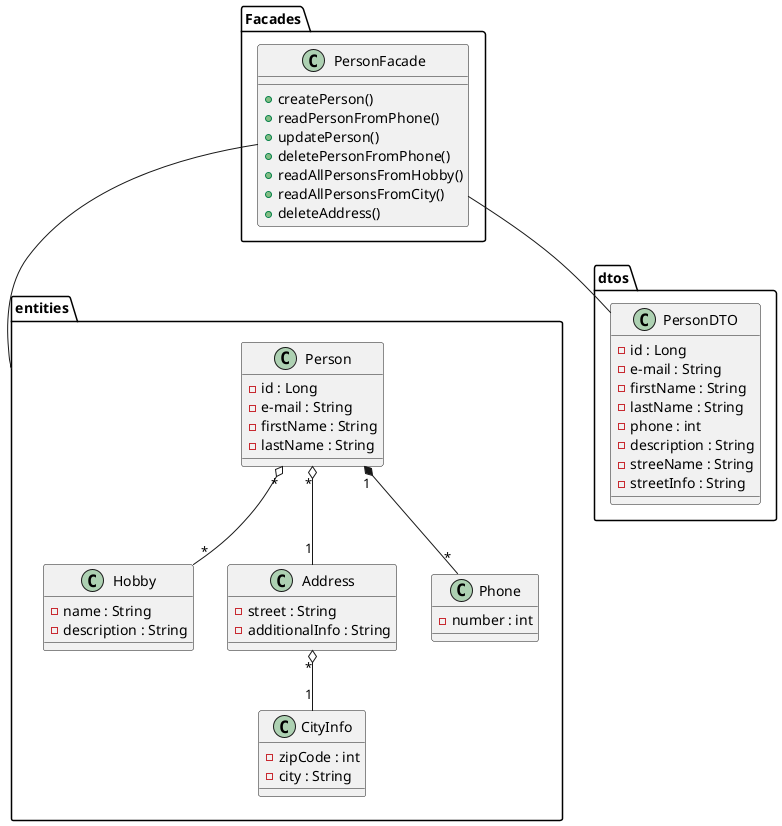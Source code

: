 @startuml
'https://plantuml.com/class-diagram

package entities {
    class Person {
    - id : Long
    - e-mail : String
    - firstName : String
    - lastName : String
    }

    class Hobby {
    - name : String
    - description : String
    }

    class Address {
    - street : String
    - additionalInfo : String
    }

    class Phone {
    - number : int
    }

    class CityInfo {
    - zipCode : int
    - city : String
    }
}

package dtos {
    class PersonDTO {
    - id : Long
    - e-mail : String
    - firstName : String
    - lastName : String
    - phone : int
    - description : String
    - streeName : String
    - streetInfo : String
    }
}

package Facades {
    class PersonFacade {
    + createPerson()
    + readPersonFromPhone()
    + updatePerson()
    + deletePersonFromPhone()
    + readAllPersonsFromHobby()
    + readAllPersonsFromCity()
    + deleteAddress()
    }
}

Person "*" o-- "*" Hobby
Person "*" o-- "1" Address
Person "1" *-- "*" Phone
Address "*" o-- "1" CityInfo

PersonFacade -- entities
PersonFacade -- PersonDTO

@enduml